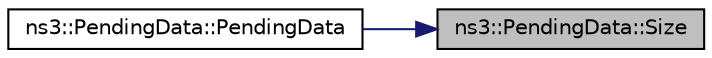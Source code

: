 digraph "ns3::PendingData::Size"
{
 // LATEX_PDF_SIZE
  edge [fontname="Helvetica",fontsize="10",labelfontname="Helvetica",labelfontsize="10"];
  node [fontname="Helvetica",fontsize="10",shape=record];
  rankdir="RL";
  Node1 [label="ns3::PendingData::Size",height=0.2,width=0.4,color="black", fillcolor="grey75", style="filled", fontcolor="black",tooltip="Returns the size of the pending data."];
  Node1 -> Node2 [dir="back",color="midnightblue",fontsize="10",style="solid",fontname="Helvetica"];
  Node2 [label="ns3::PendingData::PendingData",height=0.2,width=0.4,color="black", fillcolor="white", style="filled",URL="$classns3_1_1_pending_data.html#ab7b46ebf4baf2c6b165c90b44bfdad4a",tooltip="Copy constructor."];
}
